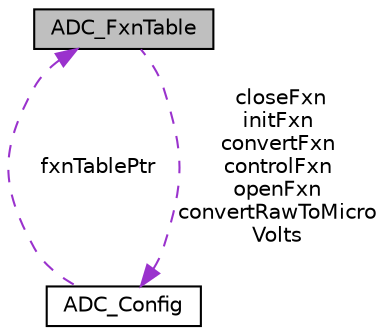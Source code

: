 digraph "ADC_FxnTable"
{
  edge [fontname="Helvetica",fontsize="10",labelfontname="Helvetica",labelfontsize="10"];
  node [fontname="Helvetica",fontsize="10",shape=record];
  Node1 [label="ADC_FxnTable",height=0.2,width=0.4,color="black", fillcolor="grey75", style="filled", fontcolor="black"];
  Node2 -> Node1 [dir="back",color="darkorchid3",fontsize="10",style="dashed",label=" closeFxn\ninitFxn\nconvertFxn\ncontrolFxn\nopenFxn\nconvertRawToMicro\lVolts" ,fontname="Helvetica"];
  Node2 [label="ADC_Config",height=0.2,width=0.4,color="black", fillcolor="white", style="filled",URL="$struct_a_d_c___config.html",tooltip="ADC Global configuration. "];
  Node1 -> Node2 [dir="back",color="darkorchid3",fontsize="10",style="dashed",label=" fxnTablePtr" ,fontname="Helvetica"];
}

